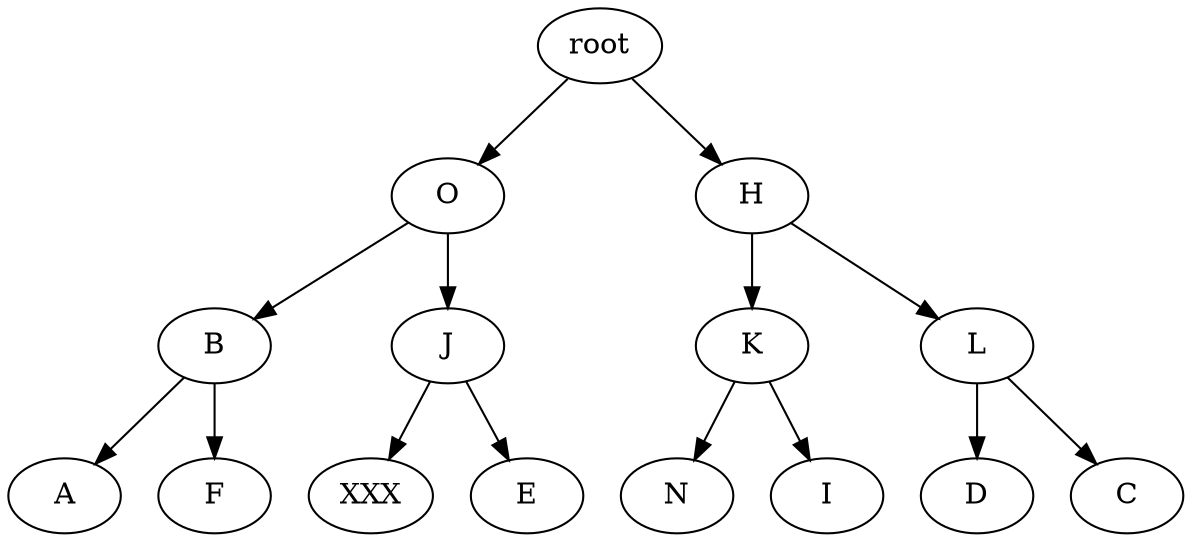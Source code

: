 digraph G {
	0 [label=root]
	1 [label=O]
	0 -> 1
	2 [label=H]
	0 -> 2
	3 [label=B]
	1 -> 3
	4 [label=J]
	1 -> 4
	5 [label=K]
	2 -> 5
	6 [label=L]
	2 -> 6
	7 [label=A]
	3 -> 7
	8 [label=F]
	3 -> 8
	9 [label=XXX]
	4 -> 9
	10 [label=E]
	4 -> 10
	11 [label=N]
	5 -> 11
	12 [label=I]
	5 -> 12
	13 [label=D]
	6 -> 13
	14 [label=C]
	6 -> 14
}
